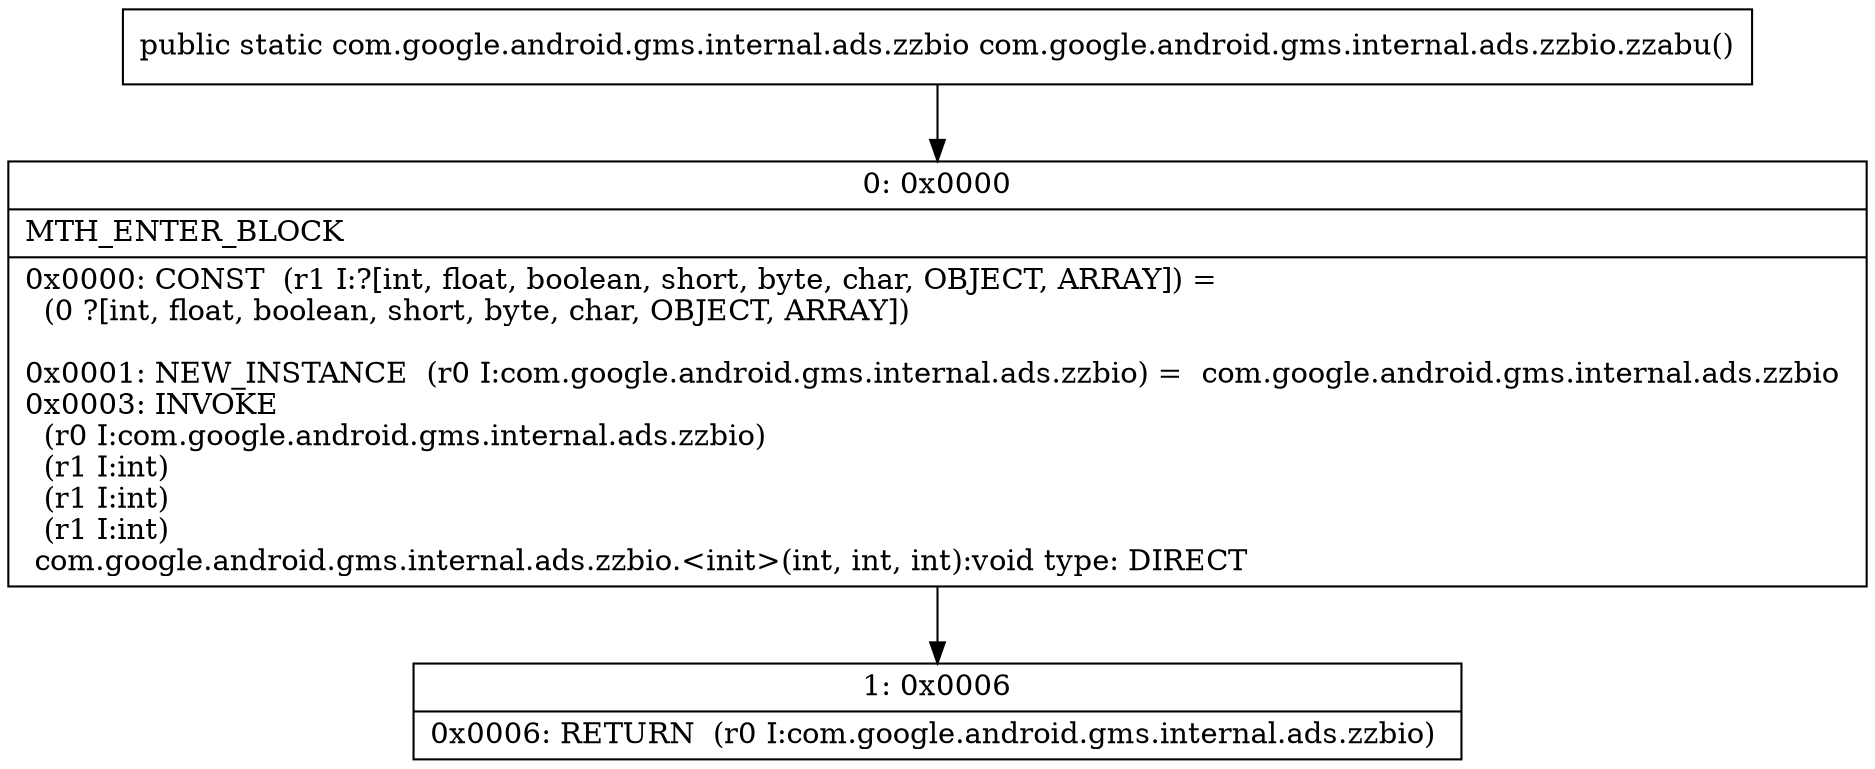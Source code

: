 digraph "CFG forcom.google.android.gms.internal.ads.zzbio.zzabu()Lcom\/google\/android\/gms\/internal\/ads\/zzbio;" {
Node_0 [shape=record,label="{0\:\ 0x0000|MTH_ENTER_BLOCK\l|0x0000: CONST  (r1 I:?[int, float, boolean, short, byte, char, OBJECT, ARRAY]) = \l  (0 ?[int, float, boolean, short, byte, char, OBJECT, ARRAY])\l \l0x0001: NEW_INSTANCE  (r0 I:com.google.android.gms.internal.ads.zzbio) =  com.google.android.gms.internal.ads.zzbio \l0x0003: INVOKE  \l  (r0 I:com.google.android.gms.internal.ads.zzbio)\l  (r1 I:int)\l  (r1 I:int)\l  (r1 I:int)\l com.google.android.gms.internal.ads.zzbio.\<init\>(int, int, int):void type: DIRECT \l}"];
Node_1 [shape=record,label="{1\:\ 0x0006|0x0006: RETURN  (r0 I:com.google.android.gms.internal.ads.zzbio) \l}"];
MethodNode[shape=record,label="{public static com.google.android.gms.internal.ads.zzbio com.google.android.gms.internal.ads.zzbio.zzabu() }"];
MethodNode -> Node_0;
Node_0 -> Node_1;
}

